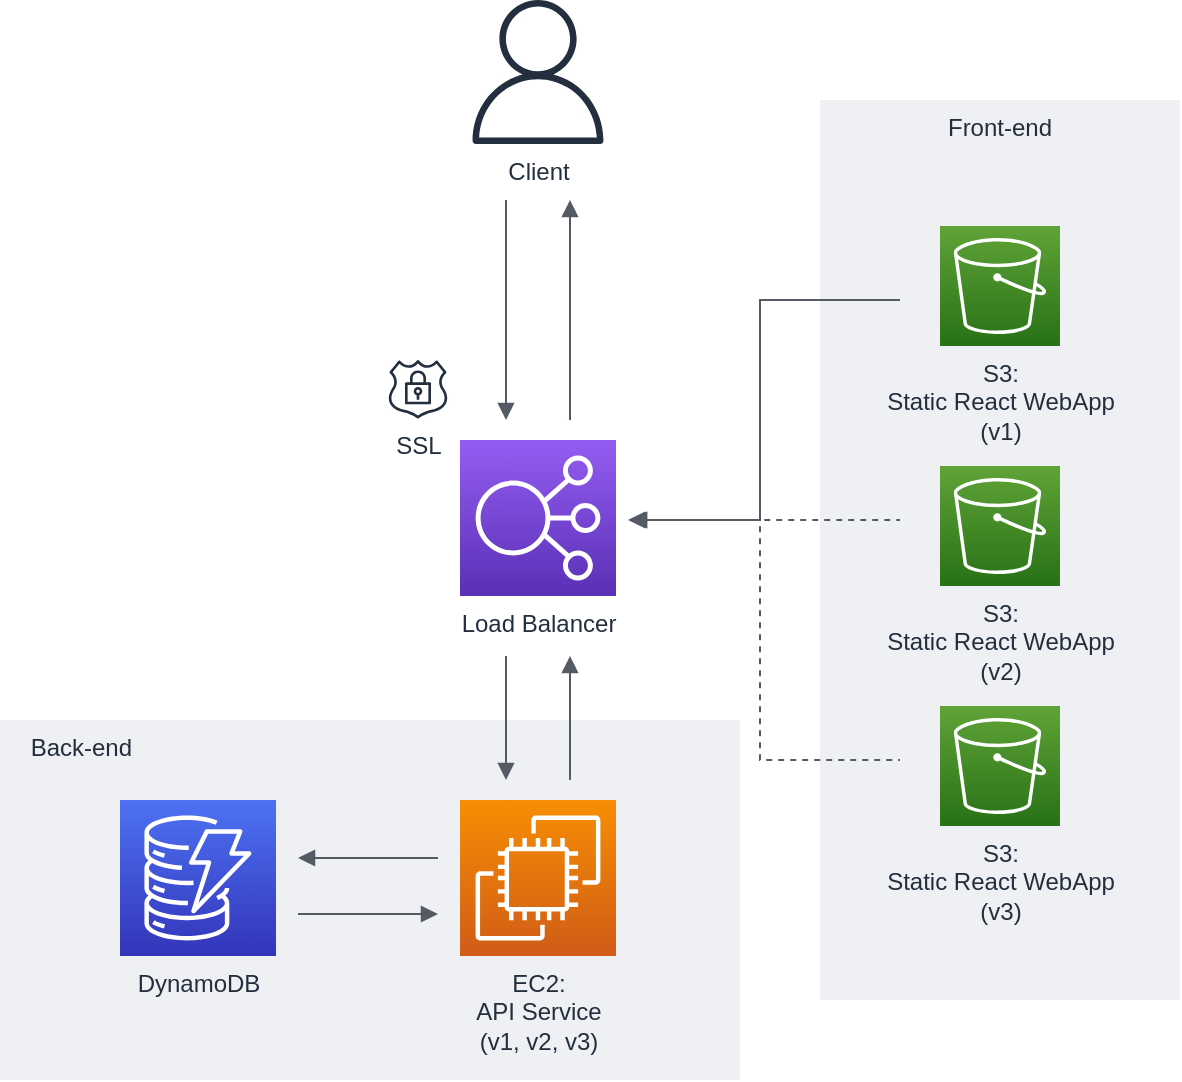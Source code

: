 <mxfile version="13.7.9" type="device"><diagram id="Wr4LIgIDFJBt_1PJ3016" name="Page-1"><mxGraphModel dx="911" dy="1314" grid="1" gridSize="10" guides="1" tooltips="1" connect="1" arrows="1" fold="1" page="1" pageScale="1" pageWidth="827" pageHeight="1169" math="0" shadow="0"><root><mxCell id="0"/><mxCell id="1" parent="0"/><mxCell id="aBpFoxFWXU-hFcsvPG_k-23" value="    Back-end" style="fillColor=#EFF0F3;strokeColor=none;dashed=0;verticalAlign=top;fontStyle=0;fontColor=#232F3D;align=left;" vertex="1" parent="1"><mxGeometry x="220" y="550" width="370" height="180" as="geometry"/></mxCell><mxCell id="aBpFoxFWXU-hFcsvPG_k-22" value="Front-end" style="fillColor=#EFF0F3;strokeColor=none;dashed=0;verticalAlign=top;fontStyle=0;fontColor=#232F3D;" vertex="1" parent="1"><mxGeometry x="630" y="240" width="180" height="450" as="geometry"/></mxCell><mxCell id="aBpFoxFWXU-hFcsvPG_k-1" value="DynamoDB" style="outlineConnect=0;fontColor=#232F3E;gradientColor=#4D72F3;gradientDirection=north;fillColor=#3334B9;strokeColor=#ffffff;dashed=0;verticalLabelPosition=bottom;verticalAlign=top;align=center;html=1;fontSize=12;fontStyle=0;aspect=fixed;shape=mxgraph.aws4.resourceIcon;resIcon=mxgraph.aws4.dynamodb;" vertex="1" parent="1"><mxGeometry x="280" y="590" width="78" height="78" as="geometry"/></mxCell><mxCell id="aBpFoxFWXU-hFcsvPG_k-2" value="EC2: &lt;br&gt;API Service&lt;br&gt;(v1, v2, v3)" style="outlineConnect=0;fontColor=#232F3E;gradientColor=#F78E04;gradientDirection=north;fillColor=#D05C17;strokeColor=#ffffff;dashed=0;verticalLabelPosition=bottom;verticalAlign=top;align=center;html=1;fontSize=12;fontStyle=0;aspect=fixed;shape=mxgraph.aws4.resourceIcon;resIcon=mxgraph.aws4.ec2;" vertex="1" parent="1"><mxGeometry x="450" y="590" width="78" height="78" as="geometry"/></mxCell><mxCell id="aBpFoxFWXU-hFcsvPG_k-3" value="Client" style="outlineConnect=0;fontColor=#232F3E;gradientColor=none;fillColor=#232F3E;strokeColor=none;dashed=0;verticalLabelPosition=bottom;verticalAlign=top;align=center;html=1;fontSize=12;fontStyle=0;aspect=fixed;pointerEvents=1;shape=mxgraph.aws4.user;" vertex="1" parent="1"><mxGeometry x="453" y="190" width="72" height="72" as="geometry"/></mxCell><mxCell id="aBpFoxFWXU-hFcsvPG_k-4" value="Load Balancer" style="outlineConnect=0;fontColor=#232F3E;gradientColor=#945DF2;gradientDirection=north;fillColor=#5A30B5;strokeColor=#ffffff;dashed=0;verticalLabelPosition=bottom;verticalAlign=top;align=center;html=1;fontSize=12;fontStyle=0;aspect=fixed;shape=mxgraph.aws4.resourceIcon;resIcon=mxgraph.aws4.elastic_load_balancing;" vertex="1" parent="1"><mxGeometry x="450" y="410" width="78" height="78" as="geometry"/></mxCell><mxCell id="aBpFoxFWXU-hFcsvPG_k-5" value="SSL" style="outlineConnect=0;fontColor=#232F3E;gradientColor=none;fillColor=#232F3E;strokeColor=none;dashed=0;verticalLabelPosition=bottom;verticalAlign=top;align=center;html=1;fontSize=12;fontStyle=0;aspect=fixed;pointerEvents=1;shape=mxgraph.aws4.ssl_padlock;" vertex="1" parent="1"><mxGeometry x="414" y="370" width="30" height="29.23" as="geometry"/></mxCell><mxCell id="aBpFoxFWXU-hFcsvPG_k-6" value="S3:&lt;br&gt;Static React WebApp&lt;br&gt;(v1)" style="outlineConnect=0;fontColor=#232F3E;gradientColor=#60A337;gradientDirection=north;fillColor=#277116;strokeColor=#ffffff;dashed=0;verticalLabelPosition=bottom;verticalAlign=top;align=center;html=1;fontSize=12;fontStyle=0;aspect=fixed;shape=mxgraph.aws4.resourceIcon;resIcon=mxgraph.aws4.s3;" vertex="1" parent="1"><mxGeometry x="690" y="303" width="60" height="60" as="geometry"/></mxCell><mxCell id="aBpFoxFWXU-hFcsvPG_k-7" value="S3:&lt;br&gt;Static React WebApp&lt;br&gt;(v2)" style="outlineConnect=0;fontColor=#232F3E;gradientColor=#60A337;gradientDirection=north;fillColor=#277116;strokeColor=#ffffff;dashed=0;verticalLabelPosition=bottom;verticalAlign=top;align=center;html=1;fontSize=12;fontStyle=0;aspect=fixed;shape=mxgraph.aws4.resourceIcon;resIcon=mxgraph.aws4.s3;" vertex="1" parent="1"><mxGeometry x="690" y="423" width="60" height="60" as="geometry"/></mxCell><mxCell id="aBpFoxFWXU-hFcsvPG_k-8" value="S3:&lt;br&gt;Static React WebApp&lt;br&gt;(v3)" style="outlineConnect=0;fontColor=#232F3E;gradientColor=#60A337;gradientDirection=north;fillColor=#277116;strokeColor=#ffffff;dashed=0;verticalLabelPosition=bottom;verticalAlign=top;align=center;html=1;fontSize=12;fontStyle=0;aspect=fixed;shape=mxgraph.aws4.resourceIcon;resIcon=mxgraph.aws4.s3;" vertex="1" parent="1"><mxGeometry x="690" y="543" width="60" height="60" as="geometry"/></mxCell><mxCell id="aBpFoxFWXU-hFcsvPG_k-9" value="" style="edgeStyle=orthogonalEdgeStyle;html=1;endArrow=none;elbow=vertical;startArrow=block;startFill=1;strokeColor=#545B64;rounded=0;" edge="1" parent="1"><mxGeometry width="100" relative="1" as="geometry"><mxPoint x="473" y="400" as="sourcePoint"/><mxPoint x="473" y="290" as="targetPoint"/></mxGeometry></mxCell><mxCell id="aBpFoxFWXU-hFcsvPG_k-10" value="" style="edgeStyle=orthogonalEdgeStyle;html=1;endArrow=none;elbow=vertical;startArrow=block;startFill=1;strokeColor=#545B64;rounded=0;" edge="1" parent="1"><mxGeometry width="100" relative="1" as="geometry"><mxPoint x="505" y="290" as="sourcePoint"/><mxPoint x="505" y="400" as="targetPoint"/></mxGeometry></mxCell><mxCell id="aBpFoxFWXU-hFcsvPG_k-11" value="" style="edgeStyle=orthogonalEdgeStyle;html=1;endArrow=none;elbow=vertical;startArrow=block;startFill=1;strokeColor=#545B64;rounded=0;dashed=1;" edge="1" parent="1"><mxGeometry width="100" relative="1" as="geometry"><mxPoint x="534" y="450" as="sourcePoint"/><mxPoint x="670" y="450" as="targetPoint"/></mxGeometry></mxCell><mxCell id="aBpFoxFWXU-hFcsvPG_k-13" value="" style="edgeStyle=orthogonalEdgeStyle;html=1;endArrow=none;elbow=vertical;startArrow=block;startFill=1;strokeColor=#545B64;rounded=0;" edge="1" parent="1"><mxGeometry width="100" relative="1" as="geometry"><mxPoint x="535" y="450" as="sourcePoint"/><mxPoint x="670" y="340" as="targetPoint"/><Array as="points"><mxPoint x="600" y="450"/><mxPoint x="600" y="340"/></Array></mxGeometry></mxCell><mxCell id="aBpFoxFWXU-hFcsvPG_k-14" value="" style="edgeStyle=orthogonalEdgeStyle;html=1;endArrow=none;elbow=vertical;startArrow=block;startFill=1;strokeColor=#545B64;rounded=0;dashed=1;" edge="1" parent="1"><mxGeometry width="100" relative="1" as="geometry"><mxPoint x="535" y="450" as="sourcePoint"/><mxPoint x="670" y="570" as="targetPoint"/><Array as="points"><mxPoint x="600" y="450"/><mxPoint x="600" y="570"/></Array></mxGeometry></mxCell><mxCell id="aBpFoxFWXU-hFcsvPG_k-15" value="" style="edgeStyle=orthogonalEdgeStyle;html=1;endArrow=none;elbow=vertical;startArrow=block;startFill=1;strokeColor=#545B64;rounded=0;" edge="1" parent="1"><mxGeometry width="100" relative="1" as="geometry"><mxPoint x="473" y="580" as="sourcePoint"/><mxPoint x="473" y="518" as="targetPoint"/><Array as="points"><mxPoint x="473" y="549"/><mxPoint x="473" y="549"/></Array></mxGeometry></mxCell><mxCell id="aBpFoxFWXU-hFcsvPG_k-16" value="" style="edgeStyle=orthogonalEdgeStyle;html=1;endArrow=none;elbow=vertical;startArrow=block;startFill=1;strokeColor=#545B64;rounded=0;" edge="1" parent="1"><mxGeometry width="100" relative="1" as="geometry"><mxPoint x="505" y="518" as="sourcePoint"/><mxPoint x="505" y="580" as="targetPoint"/><Array as="points"><mxPoint x="505" y="530"/><mxPoint x="505" y="530"/></Array></mxGeometry></mxCell><mxCell id="aBpFoxFWXU-hFcsvPG_k-20" value="" style="edgeStyle=orthogonalEdgeStyle;html=1;endArrow=block;elbow=vertical;startArrow=none;endFill=1;strokeColor=#545B64;rounded=0;" edge="1" parent="1"><mxGeometry width="100" relative="1" as="geometry"><mxPoint x="369" y="647" as="sourcePoint"/><mxPoint x="439" y="647" as="targetPoint"/></mxGeometry></mxCell><mxCell id="aBpFoxFWXU-hFcsvPG_k-21" value="" style="edgeStyle=orthogonalEdgeStyle;html=1;endArrow=block;elbow=vertical;startArrow=none;endFill=1;strokeColor=#545B64;rounded=0;" edge="1" parent="1"><mxGeometry width="100" relative="1" as="geometry"><mxPoint x="439" y="619" as="sourcePoint"/><mxPoint x="369" y="619" as="targetPoint"/></mxGeometry></mxCell></root></mxGraphModel></diagram></mxfile>